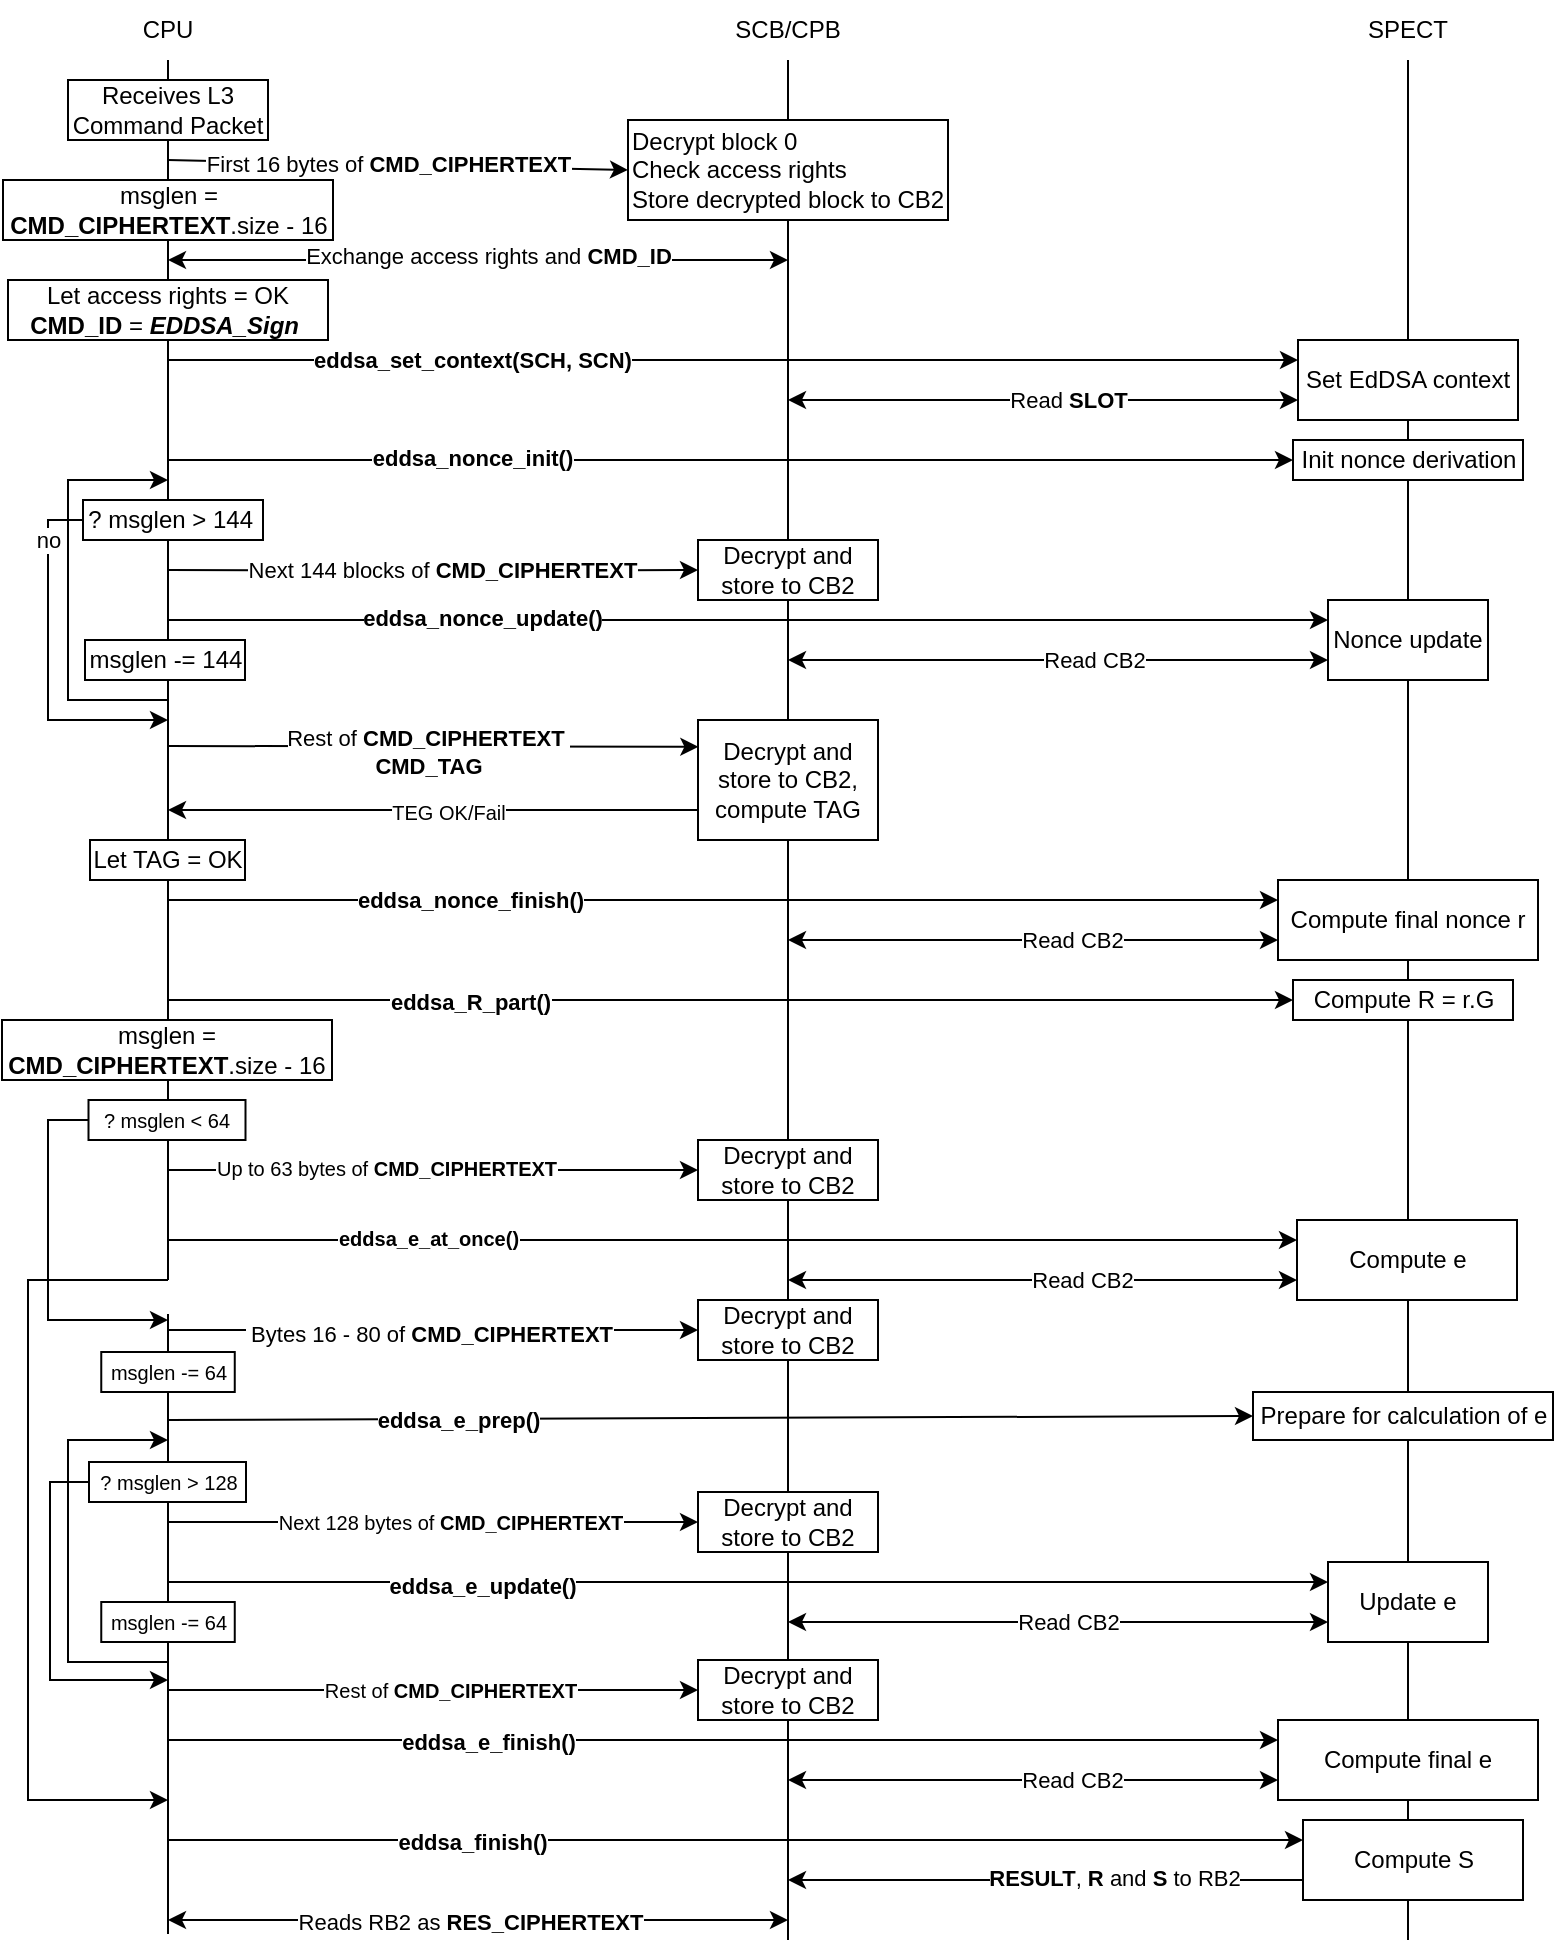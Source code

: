 <mxfile version="24.1.0" type="device" pages="2">
  <diagram name="EDDSA_DF" id="36KxJUbLJiDApLGpdTRL">
    <mxGraphModel dx="1103" dy="905" grid="1" gridSize="10" guides="1" tooltips="1" connect="1" arrows="1" fold="1" page="1" pageScale="1" pageWidth="850" pageHeight="1100" math="0" shadow="0">
      <root>
        <mxCell id="0" />
        <mxCell id="1" parent="0" />
        <mxCell id="mS8hjP8mOqzVf1MW08bs-2" style="edgeStyle=orthogonalEdgeStyle;rounded=0;orthogonalLoop=1;jettySize=auto;html=1;exitX=0.5;exitY=1;exitDx=0;exitDy=0;endArrow=none;endFill=0;" parent="1" source="mS8hjP8mOqzVf1MW08bs-1" edge="1">
          <mxGeometry relative="1" as="geometry">
            <mxPoint x="110" y="683" as="targetPoint" />
            <Array as="points">
              <mxPoint x="110" y="520" />
              <mxPoint x="110" y="520" />
            </Array>
          </mxGeometry>
        </mxCell>
        <mxCell id="mS8hjP8mOqzVf1MW08bs-1" value="CPU" style="text;html=1;strokeColor=none;fillColor=none;align=center;verticalAlign=middle;whiteSpace=wrap;rounded=0;" parent="1" vertex="1">
          <mxGeometry x="90" y="43" width="40" height="30" as="geometry" />
        </mxCell>
        <mxCell id="mS8hjP8mOqzVf1MW08bs-3" style="edgeStyle=orthogonalEdgeStyle;rounded=0;orthogonalLoop=1;jettySize=auto;html=1;exitX=0.5;exitY=1;exitDx=0;exitDy=0;endArrow=none;endFill=0;" parent="1" source="mS8hjP8mOqzVf1MW08bs-4" edge="1">
          <mxGeometry relative="1" as="geometry">
            <mxPoint x="730" y="1013" as="targetPoint" />
          </mxGeometry>
        </mxCell>
        <mxCell id="mS8hjP8mOqzVf1MW08bs-4" value="SPECT" style="text;html=1;strokeColor=none;fillColor=none;align=center;verticalAlign=middle;whiteSpace=wrap;rounded=0;" parent="1" vertex="1">
          <mxGeometry x="710" y="43" width="40" height="30" as="geometry" />
        </mxCell>
        <mxCell id="mS8hjP8mOqzVf1MW08bs-5" style="edgeStyle=orthogonalEdgeStyle;rounded=0;orthogonalLoop=1;jettySize=auto;html=1;exitX=0.5;exitY=1;exitDx=0;exitDy=0;endArrow=none;endFill=0;" parent="1" source="mS8hjP8mOqzVf1MW08bs-6" edge="1">
          <mxGeometry relative="1" as="geometry">
            <mxPoint x="420" y="1013" as="targetPoint" />
          </mxGeometry>
        </mxCell>
        <mxCell id="mS8hjP8mOqzVf1MW08bs-6" value="SCB/CPB" style="text;html=1;strokeColor=none;fillColor=none;align=center;verticalAlign=middle;whiteSpace=wrap;rounded=0;" parent="1" vertex="1">
          <mxGeometry x="400" y="43" width="40" height="30" as="geometry" />
        </mxCell>
        <mxCell id="mS8hjP8mOqzVf1MW08bs-8" value="Receives L3 Command Packet" style="rounded=0;whiteSpace=wrap;html=1;" parent="1" vertex="1">
          <mxGeometry x="60" y="83" width="100" height="30" as="geometry" />
        </mxCell>
        <mxCell id="mS8hjP8mOqzVf1MW08bs-9" value="" style="endArrow=classic;html=1;rounded=0;entryX=0;entryY=0.5;entryDx=0;entryDy=0;" parent="1" target="mS8hjP8mOqzVf1MW08bs-11" edge="1">
          <mxGeometry width="50" height="50" relative="1" as="geometry">
            <mxPoint x="110" y="123" as="sourcePoint" />
            <mxPoint x="420" y="123" as="targetPoint" />
          </mxGeometry>
        </mxCell>
        <mxCell id="mS8hjP8mOqzVf1MW08bs-10" value="First 16 bytes of &lt;b&gt;CMD_CIPHERTEXT&lt;/b&gt;" style="edgeLabel;html=1;align=center;verticalAlign=middle;resizable=0;points=[];labelBorderColor=none;" parent="mS8hjP8mOqzVf1MW08bs-9" vertex="1" connectable="0">
          <mxGeometry x="-0.264" y="-1" relative="1" as="geometry">
            <mxPoint x="25" y="-1" as="offset" />
          </mxGeometry>
        </mxCell>
        <mxCell id="mS8hjP8mOqzVf1MW08bs-11" value="&lt;span style=&quot;background-color: initial;&quot;&gt;Decrypt block 0&lt;/span&gt;&lt;br&gt;&lt;span style=&quot;background-color: initial;&quot;&gt;Check access&amp;nbsp;rights&lt;/span&gt;&lt;br&gt;&lt;span style=&quot;background-color: initial;&quot;&gt;Store decrypted block to CB2&lt;/span&gt;" style="rounded=0;whiteSpace=wrap;html=1;labelBorderColor=none;align=left;" parent="1" vertex="1">
          <mxGeometry x="340" y="103" width="160" height="50" as="geometry" />
        </mxCell>
        <mxCell id="mS8hjP8mOqzVf1MW08bs-12" value="" style="endArrow=classic;html=1;rounded=0;startArrow=classic;startFill=1;" parent="1" edge="1">
          <mxGeometry width="50" height="50" relative="1" as="geometry">
            <mxPoint x="110" y="173" as="sourcePoint" />
            <mxPoint x="420" y="173" as="targetPoint" />
          </mxGeometry>
        </mxCell>
        <mxCell id="mS8hjP8mOqzVf1MW08bs-13" value="Exchange access rights and &lt;b&gt;CMD_ID&lt;/b&gt;" style="edgeLabel;html=1;align=center;verticalAlign=middle;resizable=0;points=[];" parent="mS8hjP8mOqzVf1MW08bs-12" vertex="1" connectable="0">
          <mxGeometry x="-0.168" y="2" relative="1" as="geometry">
            <mxPoint x="31" as="offset" />
          </mxGeometry>
        </mxCell>
        <mxCell id="mS8hjP8mOqzVf1MW08bs-15" value="Let access rights = OK&lt;br&gt;&lt;b&gt;CMD_ID&lt;/b&gt; = &lt;b&gt;&lt;i&gt;EDDSA_Sign&lt;/i&gt;&lt;/b&gt;&amp;nbsp;" style="rounded=0;whiteSpace=wrap;html=1;labelBorderColor=none;" parent="1" vertex="1">
          <mxGeometry x="30" y="183" width="160" height="30" as="geometry" />
        </mxCell>
        <mxCell id="mS8hjP8mOqzVf1MW08bs-16" value="" style="endArrow=classic;html=1;rounded=0;entryX=0;entryY=0.25;entryDx=0;entryDy=0;" parent="1" target="mS8hjP8mOqzVf1MW08bs-18" edge="1">
          <mxGeometry width="50" height="50" relative="1" as="geometry">
            <mxPoint x="110" y="223" as="sourcePoint" />
            <mxPoint x="730" y="223" as="targetPoint" />
          </mxGeometry>
        </mxCell>
        <mxCell id="mS8hjP8mOqzVf1MW08bs-17" value="&lt;b&gt;eddsa_set_context(SCH, SCN)&lt;/b&gt;" style="edgeLabel;html=1;align=center;verticalAlign=middle;resizable=0;points=[];" parent="mS8hjP8mOqzVf1MW08bs-16" vertex="1" connectable="0">
          <mxGeometry x="-0.352" y="-2" relative="1" as="geometry">
            <mxPoint x="-31" y="-2" as="offset" />
          </mxGeometry>
        </mxCell>
        <mxCell id="CBX0o6a5zVeQFHhdcQHU-1" style="edgeStyle=orthogonalEdgeStyle;rounded=0;orthogonalLoop=1;jettySize=auto;html=1;exitX=0;exitY=0.75;exitDx=0;exitDy=0;startArrow=classic;startFill=1;" parent="1" source="mS8hjP8mOqzVf1MW08bs-18" edge="1">
          <mxGeometry relative="1" as="geometry">
            <mxPoint x="420" y="243" as="targetPoint" />
          </mxGeometry>
        </mxCell>
        <mxCell id="CBX0o6a5zVeQFHhdcQHU-2" value="Read &lt;b&gt;SLOT&lt;/b&gt;" style="edgeLabel;html=1;align=center;verticalAlign=middle;resizable=0;points=[];" parent="CBX0o6a5zVeQFHhdcQHU-1" vertex="1" connectable="0">
          <mxGeometry x="-0.356" relative="1" as="geometry">
            <mxPoint x="-33" as="offset" />
          </mxGeometry>
        </mxCell>
        <mxCell id="mS8hjP8mOqzVf1MW08bs-18" value="Set EdDSA context" style="rounded=0;whiteSpace=wrap;html=1;labelBorderColor=none;" parent="1" vertex="1">
          <mxGeometry x="675" y="213" width="110" height="40" as="geometry" />
        </mxCell>
        <mxCell id="mS8hjP8mOqzVf1MW08bs-21" value="" style="endArrow=classic;html=1;rounded=0;entryX=0;entryY=0.5;entryDx=0;entryDy=0;" parent="1" target="mS8hjP8mOqzVf1MW08bs-23" edge="1">
          <mxGeometry width="50" height="50" relative="1" as="geometry">
            <mxPoint x="110" y="273" as="sourcePoint" />
            <mxPoint x="730" y="263" as="targetPoint" />
          </mxGeometry>
        </mxCell>
        <mxCell id="mS8hjP8mOqzVf1MW08bs-22" value="&lt;b&gt;eddsa_nonce_init()&lt;/b&gt;" style="edgeLabel;html=1;align=center;verticalAlign=middle;resizable=0;points=[];" parent="mS8hjP8mOqzVf1MW08bs-21" vertex="1" connectable="0">
          <mxGeometry x="-0.352" y="-2" relative="1" as="geometry">
            <mxPoint x="-31" y="-3" as="offset" />
          </mxGeometry>
        </mxCell>
        <mxCell id="mS8hjP8mOqzVf1MW08bs-23" value="Init nonce derivation" style="rounded=0;whiteSpace=wrap;html=1;labelBorderColor=none;" parent="1" vertex="1">
          <mxGeometry x="672.5" y="263" width="115" height="20" as="geometry" />
        </mxCell>
        <mxCell id="mS8hjP8mOqzVf1MW08bs-26" value="msglen = &lt;b&gt;CMD_CIPHERTEXT&lt;/b&gt;.size - 16" style="rounded=0;whiteSpace=wrap;html=1;labelBorderColor=none;" parent="1" vertex="1">
          <mxGeometry x="27.5" y="133" width="165" height="30" as="geometry" />
        </mxCell>
        <mxCell id="mS8hjP8mOqzVf1MW08bs-32" style="edgeStyle=orthogonalEdgeStyle;rounded=0;orthogonalLoop=1;jettySize=auto;html=1;startArrow=none;startFill=0;entryX=0;entryY=0.5;entryDx=0;entryDy=0;" parent="1" target="mS8hjP8mOqzVf1MW08bs-35" edge="1">
          <mxGeometry relative="1" as="geometry">
            <mxPoint x="420" y="400" as="targetPoint" />
            <mxPoint x="110" y="328" as="sourcePoint" />
          </mxGeometry>
        </mxCell>
        <mxCell id="mS8hjP8mOqzVf1MW08bs-34" value="Next 144 blocks of &lt;b&gt;CMD_CIPHERTEXT&lt;/b&gt;" style="edgeLabel;html=1;align=center;verticalAlign=middle;resizable=0;points=[];" parent="mS8hjP8mOqzVf1MW08bs-32" vertex="1" connectable="0">
          <mxGeometry x="-0.664" relative="1" as="geometry">
            <mxPoint x="92" as="offset" />
          </mxGeometry>
        </mxCell>
        <mxCell id="mS8hjP8mOqzVf1MW08bs-48" style="edgeStyle=orthogonalEdgeStyle;rounded=0;orthogonalLoop=1;jettySize=auto;html=1;exitX=0;exitY=0.5;exitDx=0;exitDy=0;startArrow=none;startFill=0;" parent="1" source="mS8hjP8mOqzVf1MW08bs-29" edge="1">
          <mxGeometry relative="1" as="geometry">
            <mxPoint x="110" y="403" as="targetPoint" />
            <Array as="points">
              <mxPoint x="50" y="303" />
              <mxPoint x="50" y="403" />
            </Array>
          </mxGeometry>
        </mxCell>
        <mxCell id="mS8hjP8mOqzVf1MW08bs-49" value="no" style="edgeLabel;html=1;align=center;verticalAlign=middle;resizable=0;points=[];" parent="mS8hjP8mOqzVf1MW08bs-48" vertex="1" connectable="0">
          <mxGeometry x="-0.622" relative="1" as="geometry">
            <mxPoint y="-6" as="offset" />
          </mxGeometry>
        </mxCell>
        <mxCell id="mS8hjP8mOqzVf1MW08bs-29" value="? msglen &amp;gt; 144&amp;nbsp;" style="rounded=0;whiteSpace=wrap;html=1;labelBorderColor=none;" parent="1" vertex="1">
          <mxGeometry x="67.5" y="293" width="90" height="20" as="geometry" />
        </mxCell>
        <mxCell id="mS8hjP8mOqzVf1MW08bs-35" value="Decrypt and store to CB2" style="rounded=0;whiteSpace=wrap;html=1;labelBorderColor=none;" parent="1" vertex="1">
          <mxGeometry x="375" y="313" width="90" height="30" as="geometry" />
        </mxCell>
        <mxCell id="mS8hjP8mOqzVf1MW08bs-38" value="" style="endArrow=classic;html=1;rounded=0;entryX=0;entryY=0.25;entryDx=0;entryDy=0;" parent="1" target="mS8hjP8mOqzVf1MW08bs-43" edge="1">
          <mxGeometry width="50" height="50" relative="1" as="geometry">
            <mxPoint x="110" y="353" as="sourcePoint" />
            <mxPoint x="730" y="429" as="targetPoint" />
          </mxGeometry>
        </mxCell>
        <mxCell id="mS8hjP8mOqzVf1MW08bs-39" value="&lt;b&gt;eddsa_nonce_update()&lt;/b&gt;" style="edgeLabel;html=1;align=center;verticalAlign=middle;resizable=0;points=[];" parent="mS8hjP8mOqzVf1MW08bs-38" vertex="1" connectable="0">
          <mxGeometry x="-0.352" y="-2" relative="1" as="geometry">
            <mxPoint x="-31" y="-3" as="offset" />
          </mxGeometry>
        </mxCell>
        <mxCell id="mS8hjP8mOqzVf1MW08bs-40" value="msglen -= 144" style="rounded=0;whiteSpace=wrap;html=1;labelBorderColor=none;" parent="1" vertex="1">
          <mxGeometry x="68.5" y="363" width="80" height="20" as="geometry" />
        </mxCell>
        <mxCell id="mS8hjP8mOqzVf1MW08bs-41" value="" style="endArrow=classic;startArrow=classic;html=1;rounded=0;entryX=0;entryY=0.75;entryDx=0;entryDy=0;" parent="1" target="mS8hjP8mOqzVf1MW08bs-43" edge="1">
          <mxGeometry width="50" height="50" relative="1" as="geometry">
            <mxPoint x="420" y="373" as="sourcePoint" />
            <mxPoint x="730" y="449" as="targetPoint" />
          </mxGeometry>
        </mxCell>
        <mxCell id="mS8hjP8mOqzVf1MW08bs-42" value="Read CB2" style="edgeLabel;html=1;align=center;verticalAlign=middle;resizable=0;points=[];" parent="mS8hjP8mOqzVf1MW08bs-41" vertex="1" connectable="0">
          <mxGeometry x="-0.133" relative="1" as="geometry">
            <mxPoint x="36" as="offset" />
          </mxGeometry>
        </mxCell>
        <mxCell id="mS8hjP8mOqzVf1MW08bs-43" value="Nonce update" style="rounded=0;whiteSpace=wrap;html=1;labelBorderColor=none;" parent="1" vertex="1">
          <mxGeometry x="690" y="343" width="80" height="40" as="geometry" />
        </mxCell>
        <mxCell id="mS8hjP8mOqzVf1MW08bs-50" value="" style="endArrow=classic;html=1;rounded=0;entryX=0.002;entryY=0.223;entryDx=0;entryDy=0;entryPerimeter=0;" parent="1" edge="1">
          <mxGeometry width="50" height="50" relative="1" as="geometry">
            <mxPoint x="110" y="416" as="sourcePoint" />
            <mxPoint x="375.18" y="416.38" as="targetPoint" />
          </mxGeometry>
        </mxCell>
        <mxCell id="mS8hjP8mOqzVf1MW08bs-51" value="Rest of &lt;b&gt;CMD_CIPHERTEXT&lt;/b&gt;&amp;nbsp;&lt;br&gt;&lt;b&gt;CMD_TAG&lt;/b&gt;" style="edgeLabel;html=1;align=center;verticalAlign=middle;resizable=0;points=[];" parent="mS8hjP8mOqzVf1MW08bs-50" vertex="1" connectable="0">
          <mxGeometry x="0.319" y="-2" relative="1" as="geometry">
            <mxPoint x="-45" as="offset" />
          </mxGeometry>
        </mxCell>
        <mxCell id="cL3N96nmHzUbm4THd0L9-20" style="edgeStyle=orthogonalEdgeStyle;rounded=0;orthogonalLoop=1;jettySize=auto;html=1;exitX=0;exitY=0.75;exitDx=0;exitDy=0;fontSize=10;" parent="1" source="mS8hjP8mOqzVf1MW08bs-52" edge="1">
          <mxGeometry relative="1" as="geometry">
            <mxPoint x="110" y="448" as="targetPoint" />
          </mxGeometry>
        </mxCell>
        <mxCell id="cL3N96nmHzUbm4THd0L9-21" value="TEG OK/Fail" style="edgeLabel;html=1;align=center;verticalAlign=middle;resizable=0;points=[];fontSize=10;" parent="cL3N96nmHzUbm4THd0L9-20" vertex="1" connectable="0">
          <mxGeometry x="-0.803" y="1" relative="1" as="geometry">
            <mxPoint x="-99" as="offset" />
          </mxGeometry>
        </mxCell>
        <mxCell id="mS8hjP8mOqzVf1MW08bs-52" value="Decrypt and&lt;br&gt;store to CB2, compute TAG" style="rounded=0;whiteSpace=wrap;html=1;labelBorderColor=none;" parent="1" vertex="1">
          <mxGeometry x="375" y="403" width="90" height="60" as="geometry" />
        </mxCell>
        <mxCell id="mS8hjP8mOqzVf1MW08bs-53" value="" style="endArrow=classic;html=1;rounded=0;entryX=0;entryY=0.25;entryDx=0;entryDy=0;" parent="1" target="mS8hjP8mOqzVf1MW08bs-57" edge="1">
          <mxGeometry width="50" height="50" relative="1" as="geometry">
            <mxPoint x="110" y="493" as="sourcePoint" />
            <mxPoint x="730" y="660" as="targetPoint" />
          </mxGeometry>
        </mxCell>
        <mxCell id="mS8hjP8mOqzVf1MW08bs-54" value="&lt;b&gt;eddsa_nonce_finish()&lt;/b&gt;" style="edgeLabel;html=1;align=center;verticalAlign=middle;resizable=0;points=[];" parent="mS8hjP8mOqzVf1MW08bs-53" vertex="1" connectable="0">
          <mxGeometry x="-0.678" y="-1" relative="1" as="geometry">
            <mxPoint x="61" y="-1" as="offset" />
          </mxGeometry>
        </mxCell>
        <mxCell id="mS8hjP8mOqzVf1MW08bs-55" value="" style="endArrow=classic;startArrow=classic;html=1;rounded=0;entryX=0;entryY=0.75;entryDx=0;entryDy=0;" parent="1" target="mS8hjP8mOqzVf1MW08bs-57" edge="1">
          <mxGeometry width="50" height="50" relative="1" as="geometry">
            <mxPoint x="420" y="513" as="sourcePoint" />
            <mxPoint x="650" y="553" as="targetPoint" />
          </mxGeometry>
        </mxCell>
        <mxCell id="mS8hjP8mOqzVf1MW08bs-56" value="Read CB2" style="edgeLabel;html=1;align=center;verticalAlign=middle;resizable=0;points=[];" parent="mS8hjP8mOqzVf1MW08bs-55" vertex="1" connectable="0">
          <mxGeometry x="-0.133" relative="1" as="geometry">
            <mxPoint x="36" as="offset" />
          </mxGeometry>
        </mxCell>
        <mxCell id="mS8hjP8mOqzVf1MW08bs-57" value="Compute final nonce r" style="rounded=0;whiteSpace=wrap;html=1;labelBorderColor=none;" parent="1" vertex="1">
          <mxGeometry x="665" y="483" width="130" height="40" as="geometry" />
        </mxCell>
        <mxCell id="mS8hjP8mOqzVf1MW08bs-60" value="" style="endArrow=classic;html=1;rounded=0;entryX=0;entryY=0.5;entryDx=0;entryDy=0;" parent="1" target="mS8hjP8mOqzVf1MW08bs-62" edge="1">
          <mxGeometry width="50" height="50" relative="1" as="geometry">
            <mxPoint x="110" y="543" as="sourcePoint" />
            <mxPoint x="670" y="743" as="targetPoint" />
          </mxGeometry>
        </mxCell>
        <mxCell id="mS8hjP8mOqzVf1MW08bs-61" value="&lt;b&gt;eddsa_R_part()&lt;/b&gt;" style="edgeLabel;html=1;align=center;verticalAlign=middle;resizable=0;points=[];" parent="mS8hjP8mOqzVf1MW08bs-60" vertex="1" connectable="0">
          <mxGeometry x="-0.678" y="-1" relative="1" as="geometry">
            <mxPoint x="60" as="offset" />
          </mxGeometry>
        </mxCell>
        <mxCell id="mS8hjP8mOqzVf1MW08bs-62" value="Compute R = r.G" style="rounded=0;whiteSpace=wrap;html=1;labelBorderColor=none;" parent="1" vertex="1">
          <mxGeometry x="672.5" y="533" width="110" height="20" as="geometry" />
        </mxCell>
        <mxCell id="SsKGnqVOpfGxaW1s4j_Y-8" value="Let TAG = OK" style="rounded=0;whiteSpace=wrap;html=1;labelBorderColor=none;" parent="1" vertex="1">
          <mxGeometry x="71" y="463" width="77.5" height="20" as="geometry" />
        </mxCell>
        <mxCell id="cL3N96nmHzUbm4THd0L9-19" value="" style="endArrow=classic;html=1;rounded=0;fontSize=10;" parent="1" edge="1">
          <mxGeometry width="50" height="50" relative="1" as="geometry">
            <mxPoint x="110" y="393" as="sourcePoint" />
            <mxPoint x="110" y="283" as="targetPoint" />
            <Array as="points">
              <mxPoint x="80" y="393" />
              <mxPoint x="60" y="393" />
              <mxPoint x="60" y="283" />
            </Array>
          </mxGeometry>
        </mxCell>
        <mxCell id="m8yKXEBqO1hWy0zme6Uk-1" value="" style="endArrow=classic;html=1;rounded=0;entryX=0;entryY=0.5;entryDx=0;entryDy=0;" parent="1" edge="1">
          <mxGeometry width="50" height="50" relative="1" as="geometry">
            <mxPoint x="110" y="753" as="sourcePoint" />
            <mxPoint x="652.5" y="751" as="targetPoint" />
          </mxGeometry>
        </mxCell>
        <mxCell id="m8yKXEBqO1hWy0zme6Uk-2" value="&lt;b&gt;eddsa_e_prep()&lt;/b&gt;" style="edgeLabel;html=1;align=center;verticalAlign=middle;resizable=0;points=[];" parent="m8yKXEBqO1hWy0zme6Uk-1" vertex="1" connectable="0">
          <mxGeometry x="-0.352" y="-2" relative="1" as="geometry">
            <mxPoint x="-31" y="-2" as="offset" />
          </mxGeometry>
        </mxCell>
        <mxCell id="m8yKXEBqO1hWy0zme6Uk-3" value="Prepare for calculation of e" style="rounded=0;whiteSpace=wrap;html=1;labelBorderColor=none;" parent="1" vertex="1">
          <mxGeometry x="652.5" y="739" width="150" height="24" as="geometry" />
        </mxCell>
        <mxCell id="m8yKXEBqO1hWy0zme6Uk-12" value="" style="endArrow=classic;html=1;rounded=0;entryX=0;entryY=0.25;entryDx=0;entryDy=0;" parent="1" target="m8yKXEBqO1hWy0zme6Uk-17" edge="1">
          <mxGeometry width="50" height="50" relative="1" as="geometry">
            <mxPoint x="110" y="834" as="sourcePoint" />
            <mxPoint x="720" y="1182" as="targetPoint" />
          </mxGeometry>
        </mxCell>
        <mxCell id="m8yKXEBqO1hWy0zme6Uk-13" value="&lt;b&gt;eddsa_e_update()&lt;/b&gt;" style="edgeLabel;html=1;align=center;verticalAlign=middle;resizable=0;points=[];" parent="m8yKXEBqO1hWy0zme6Uk-12" vertex="1" connectable="0">
          <mxGeometry x="-0.352" y="-2" relative="1" as="geometry">
            <mxPoint x="-31" as="offset" />
          </mxGeometry>
        </mxCell>
        <mxCell id="m8yKXEBqO1hWy0zme6Uk-15" value="" style="endArrow=classic;startArrow=classic;html=1;rounded=0;entryX=0;entryY=0.75;entryDx=0;entryDy=0;" parent="1" target="m8yKXEBqO1hWy0zme6Uk-17" edge="1">
          <mxGeometry width="50" height="50" relative="1" as="geometry">
            <mxPoint x="420" y="854" as="sourcePoint" />
            <mxPoint x="720" y="1202" as="targetPoint" />
          </mxGeometry>
        </mxCell>
        <mxCell id="m8yKXEBqO1hWy0zme6Uk-16" value="Read CB2" style="edgeLabel;html=1;align=center;verticalAlign=middle;resizable=0;points=[];" parent="m8yKXEBqO1hWy0zme6Uk-15" vertex="1" connectable="0">
          <mxGeometry x="-0.133" relative="1" as="geometry">
            <mxPoint x="23" as="offset" />
          </mxGeometry>
        </mxCell>
        <mxCell id="m8yKXEBqO1hWy0zme6Uk-17" value="Update e" style="rounded=0;whiteSpace=wrap;html=1;labelBorderColor=none;" parent="1" vertex="1">
          <mxGeometry x="690" y="824" width="80" height="40" as="geometry" />
        </mxCell>
        <mxCell id="m8yKXEBqO1hWy0zme6Uk-24" value="" style="endArrow=classic;html=1;rounded=0;entryX=0;entryY=0.25;entryDx=0;entryDy=0;" parent="1" target="m8yKXEBqO1hWy0zme6Uk-28" edge="1">
          <mxGeometry width="50" height="50" relative="1" as="geometry">
            <mxPoint x="110" y="913" as="sourcePoint" />
            <mxPoint x="720" y="1312" as="targetPoint" />
          </mxGeometry>
        </mxCell>
        <mxCell id="m8yKXEBqO1hWy0zme6Uk-25" value="&lt;b&gt;eddsa_e_finish()&lt;/b&gt;" style="edgeLabel;html=1;align=center;verticalAlign=middle;resizable=0;points=[];" parent="m8yKXEBqO1hWy0zme6Uk-24" vertex="1" connectable="0">
          <mxGeometry x="-0.678" y="-1" relative="1" as="geometry">
            <mxPoint x="70" as="offset" />
          </mxGeometry>
        </mxCell>
        <mxCell id="m8yKXEBqO1hWy0zme6Uk-26" value="" style="endArrow=classic;startArrow=classic;html=1;rounded=0;entryX=0;entryY=0.75;entryDx=0;entryDy=0;" parent="1" target="m8yKXEBqO1hWy0zme6Uk-28" edge="1">
          <mxGeometry width="50" height="50" relative="1" as="geometry">
            <mxPoint x="420" y="933" as="sourcePoint" />
            <mxPoint x="720" y="1332" as="targetPoint" />
          </mxGeometry>
        </mxCell>
        <mxCell id="m8yKXEBqO1hWy0zme6Uk-27" value="Read CB2" style="edgeLabel;html=1;align=center;verticalAlign=middle;resizable=0;points=[];" parent="m8yKXEBqO1hWy0zme6Uk-26" vertex="1" connectable="0">
          <mxGeometry x="-0.133" relative="1" as="geometry">
            <mxPoint x="36" as="offset" />
          </mxGeometry>
        </mxCell>
        <mxCell id="m8yKXEBqO1hWy0zme6Uk-28" value="Compute final e" style="rounded=0;whiteSpace=wrap;html=1;labelBorderColor=none;" parent="1" vertex="1">
          <mxGeometry x="665" y="903" width="130" height="40" as="geometry" />
        </mxCell>
        <mxCell id="m8yKXEBqO1hWy0zme6Uk-31" value="" style="endArrow=classic;html=1;rounded=0;entryX=0;entryY=0.25;entryDx=0;entryDy=0;" parent="1" target="m8yKXEBqO1hWy0zme6Uk-33" edge="1">
          <mxGeometry width="50" height="50" relative="1" as="geometry">
            <mxPoint x="110" y="963" as="sourcePoint" />
            <mxPoint x="720" y="1393" as="targetPoint" />
          </mxGeometry>
        </mxCell>
        <mxCell id="m8yKXEBqO1hWy0zme6Uk-32" value="&lt;b&gt;eddsa_finish()&lt;/b&gt;" style="edgeLabel;html=1;align=center;verticalAlign=middle;resizable=0;points=[];" parent="m8yKXEBqO1hWy0zme6Uk-31" vertex="1" connectable="0">
          <mxGeometry x="-0.678" y="-1" relative="1" as="geometry">
            <mxPoint x="60" as="offset" />
          </mxGeometry>
        </mxCell>
        <mxCell id="m8yKXEBqO1hWy0zme6Uk-33" value="Compute S" style="rounded=0;whiteSpace=wrap;html=1;labelBorderColor=none;" parent="1" vertex="1">
          <mxGeometry x="677.5" y="953" width="110" height="40" as="geometry" />
        </mxCell>
        <mxCell id="m8yKXEBqO1hWy0zme6Uk-39" value="" style="endArrow=classic;html=1;rounded=0;entryX=0;entryY=0.5;entryDx=0;entryDy=0;" parent="1" target="m8yKXEBqO1hWy0zme6Uk-66" edge="1">
          <mxGeometry width="50" height="50" relative="1" as="geometry">
            <mxPoint x="110" y="708" as="sourcePoint" />
            <mxPoint x="370" y="753" as="targetPoint" />
          </mxGeometry>
        </mxCell>
        <mxCell id="m8yKXEBqO1hWy0zme6Uk-40" value="&amp;nbsp;Bytes 16 - 80 of &lt;b&gt;CMD_CIPHERTEXT&lt;/b&gt;" style="edgeLabel;html=1;align=center;verticalAlign=middle;resizable=0;points=[];" parent="m8yKXEBqO1hWy0zme6Uk-39" vertex="1" connectable="0">
          <mxGeometry x="0.319" y="-2" relative="1" as="geometry">
            <mxPoint x="-45" as="offset" />
          </mxGeometry>
        </mxCell>
        <mxCell id="m8yKXEBqO1hWy0zme6Uk-45" value="" style="endArrow=classic;html=1;rounded=0;exitX=0;exitY=0.75;exitDx=0;exitDy=0;" parent="1" source="m8yKXEBqO1hWy0zme6Uk-33" edge="1">
          <mxGeometry width="50" height="50" relative="1" as="geometry">
            <mxPoint x="730" y="1003" as="sourcePoint" />
            <mxPoint x="420" y="983" as="targetPoint" />
          </mxGeometry>
        </mxCell>
        <mxCell id="m8yKXEBqO1hWy0zme6Uk-46" value="&lt;b&gt;RESULT&lt;/b&gt;,&lt;b&gt; R &lt;/b&gt;and&lt;b&gt; S&amp;nbsp;&lt;/b&gt;to RB2" style="edgeLabel;html=1;align=center;verticalAlign=middle;resizable=0;points=[];" parent="m8yKXEBqO1hWy0zme6Uk-45" vertex="1" connectable="0">
          <mxGeometry x="0.737" y="-1" relative="1" as="geometry">
            <mxPoint x="129" as="offset" />
          </mxGeometry>
        </mxCell>
        <mxCell id="m8yKXEBqO1hWy0zme6Uk-47" value="" style="endArrow=classic;startArrow=classic;html=1;rounded=0;" parent="1" edge="1">
          <mxGeometry width="50" height="50" relative="1" as="geometry">
            <mxPoint x="110" y="1003" as="sourcePoint" />
            <mxPoint x="420" y="1003" as="targetPoint" />
          </mxGeometry>
        </mxCell>
        <mxCell id="m8yKXEBqO1hWy0zme6Uk-48" value="Reads RB2 as &lt;b&gt;RES_CIPHERTEXT&lt;/b&gt;" style="edgeLabel;html=1;align=center;verticalAlign=middle;resizable=0;points=[];" parent="m8yKXEBqO1hWy0zme6Uk-47" vertex="1" connectable="0">
          <mxGeometry x="-0.153" y="-1" relative="1" as="geometry">
            <mxPoint x="19" as="offset" />
          </mxGeometry>
        </mxCell>
        <mxCell id="m8yKXEBqO1hWy0zme6Uk-49" value="msglen = &lt;b&gt;CMD_CIPHERTEXT&lt;/b&gt;.size - 16" style="rounded=0;whiteSpace=wrap;html=1;labelBorderColor=none;" parent="1" vertex="1">
          <mxGeometry x="27" y="553" width="165" height="30" as="geometry" />
        </mxCell>
        <mxCell id="m8yKXEBqO1hWy0zme6Uk-63" style="edgeStyle=orthogonalEdgeStyle;rounded=0;orthogonalLoop=1;jettySize=auto;html=1;exitX=0;exitY=0.5;exitDx=0;exitDy=0;fontSize=10;" parent="1" source="m8yKXEBqO1hWy0zme6Uk-52" edge="1">
          <mxGeometry relative="1" as="geometry">
            <mxPoint x="110" y="703" as="targetPoint" />
            <Array as="points">
              <mxPoint x="50" y="603" />
              <mxPoint x="50" y="703" />
              <mxPoint x="110" y="703" />
            </Array>
          </mxGeometry>
        </mxCell>
        <mxCell id="m8yKXEBqO1hWy0zme6Uk-52" value="? msglen &amp;lt; 64" style="rounded=0;whiteSpace=wrap;html=1;fontSize=10;" parent="1" vertex="1">
          <mxGeometry x="70.25" y="593" width="78.5" height="20" as="geometry" />
        </mxCell>
        <mxCell id="m8yKXEBqO1hWy0zme6Uk-53" value="" style="endArrow=classic;html=1;rounded=0;fontSize=10;entryX=0;entryY=0.5;entryDx=0;entryDy=0;" parent="1" target="m8yKXEBqO1hWy0zme6Uk-54" edge="1">
          <mxGeometry width="50" height="50" relative="1" as="geometry">
            <mxPoint x="110" y="628" as="sourcePoint" />
            <mxPoint x="370" y="623" as="targetPoint" />
          </mxGeometry>
        </mxCell>
        <mxCell id="m8yKXEBqO1hWy0zme6Uk-62" value="Up to 63 bytes of &lt;b&gt;CMD_CIPHERTEXT&lt;/b&gt;" style="edgeLabel;html=1;align=center;verticalAlign=middle;resizable=0;points=[];fontSize=10;" parent="m8yKXEBqO1hWy0zme6Uk-53" vertex="1" connectable="0">
          <mxGeometry x="-0.181" y="1" relative="1" as="geometry">
            <mxPoint as="offset" />
          </mxGeometry>
        </mxCell>
        <mxCell id="m8yKXEBqO1hWy0zme6Uk-54" value="Decrypt and store to CB2" style="rounded=0;whiteSpace=wrap;html=1;labelBorderColor=none;" parent="1" vertex="1">
          <mxGeometry x="375" y="613" width="90" height="30" as="geometry" />
        </mxCell>
        <mxCell id="m8yKXEBqO1hWy0zme6Uk-55" value="" style="endArrow=classic;html=1;rounded=0;fontSize=10;entryX=0;entryY=0.25;entryDx=0;entryDy=0;" parent="1" target="m8yKXEBqO1hWy0zme6Uk-57" edge="1">
          <mxGeometry width="50" height="50" relative="1" as="geometry">
            <mxPoint x="110" y="663" as="sourcePoint" />
            <mxPoint x="660" y="663" as="targetPoint" />
          </mxGeometry>
        </mxCell>
        <mxCell id="m8yKXEBqO1hWy0zme6Uk-56" value="&lt;b&gt;eddsa_e_at_once()&lt;/b&gt;" style="edgeLabel;html=1;align=center;verticalAlign=middle;resizable=0;points=[];fontSize=10;" parent="m8yKXEBqO1hWy0zme6Uk-55" vertex="1" connectable="0">
          <mxGeometry x="-0.65" y="1" relative="1" as="geometry">
            <mxPoint x="31" as="offset" />
          </mxGeometry>
        </mxCell>
        <mxCell id="m8yKXEBqO1hWy0zme6Uk-57" value="Compute e" style="rounded=0;whiteSpace=wrap;html=1;labelBorderColor=none;" parent="1" vertex="1">
          <mxGeometry x="674.5" y="653" width="110" height="40" as="geometry" />
        </mxCell>
        <mxCell id="m8yKXEBqO1hWy0zme6Uk-60" value="" style="endArrow=classic;startArrow=classic;html=1;rounded=0;entryX=0;entryY=0.75;entryDx=0;entryDy=0;" parent="1" target="m8yKXEBqO1hWy0zme6Uk-57" edge="1">
          <mxGeometry width="50" height="50" relative="1" as="geometry">
            <mxPoint x="420" y="683" as="sourcePoint" />
            <mxPoint x="655" y="683" as="targetPoint" />
          </mxGeometry>
        </mxCell>
        <mxCell id="m8yKXEBqO1hWy0zme6Uk-61" value="Read CB2" style="edgeLabel;html=1;align=center;verticalAlign=middle;resizable=0;points=[];" parent="m8yKXEBqO1hWy0zme6Uk-60" vertex="1" connectable="0">
          <mxGeometry x="-0.133" relative="1" as="geometry">
            <mxPoint x="36" as="offset" />
          </mxGeometry>
        </mxCell>
        <mxCell id="m8yKXEBqO1hWy0zme6Uk-64" value="" style="endArrow=classic;html=1;rounded=0;fontSize=10;" parent="1" edge="1">
          <mxGeometry width="50" height="50" relative="1" as="geometry">
            <mxPoint x="110" y="683" as="sourcePoint" />
            <mxPoint x="110" y="943" as="targetPoint" />
            <Array as="points">
              <mxPoint x="80" y="683" />
              <mxPoint x="60" y="683" />
              <mxPoint x="40" y="683" />
              <mxPoint x="40" y="763" />
              <mxPoint x="40" y="943" />
            </Array>
          </mxGeometry>
        </mxCell>
        <mxCell id="m8yKXEBqO1hWy0zme6Uk-71" style="edgeStyle=orthogonalEdgeStyle;rounded=0;orthogonalLoop=1;jettySize=auto;html=1;exitX=0;exitY=0.5;exitDx=0;exitDy=0;fontSize=10;" parent="1" source="m8yKXEBqO1hWy0zme6Uk-65" edge="1">
          <mxGeometry relative="1" as="geometry">
            <mxPoint x="110" y="883" as="targetPoint" />
            <Array as="points">
              <mxPoint x="51" y="784" />
              <mxPoint x="51" y="883" />
            </Array>
          </mxGeometry>
        </mxCell>
        <mxCell id="m8yKXEBqO1hWy0zme6Uk-66" value="Decrypt and store to CB2" style="rounded=0;whiteSpace=wrap;html=1;labelBorderColor=none;" parent="1" vertex="1">
          <mxGeometry x="375" y="693" width="90" height="30" as="geometry" />
        </mxCell>
        <mxCell id="m8yKXEBqO1hWy0zme6Uk-69" value="" style="endArrow=classic;html=1;rounded=0;fontSize=10;entryX=0;entryY=0.5;entryDx=0;entryDy=0;" parent="1" target="m8yKXEBqO1hWy0zme6Uk-70" edge="1">
          <mxGeometry width="50" height="50" relative="1" as="geometry">
            <mxPoint x="110" y="804" as="sourcePoint" />
            <mxPoint x="520" y="954" as="targetPoint" />
          </mxGeometry>
        </mxCell>
        <mxCell id="m8yKXEBqO1hWy0zme6Uk-75" value="Next 128 bytes of &lt;b&gt;CMD_CIPHERTEXT&lt;/b&gt;" style="edgeLabel;html=1;align=center;verticalAlign=middle;resizable=0;points=[];fontSize=10;" parent="m8yKXEBqO1hWy0zme6Uk-69" vertex="1" connectable="0">
          <mxGeometry x="-0.349" y="1" relative="1" as="geometry">
            <mxPoint x="54" y="1" as="offset" />
          </mxGeometry>
        </mxCell>
        <mxCell id="m8yKXEBqO1hWy0zme6Uk-70" value="Decrypt and store to CB2" style="rounded=0;whiteSpace=wrap;html=1;labelBorderColor=none;" parent="1" vertex="1">
          <mxGeometry x="375" y="789" width="90" height="30" as="geometry" />
        </mxCell>
        <mxCell id="m8yKXEBqO1hWy0zme6Uk-74" value="" style="endArrow=classic;html=1;rounded=0;fontSize=10;" parent="1" edge="1">
          <mxGeometry width="50" height="50" relative="1" as="geometry">
            <mxPoint x="110" y="874" as="sourcePoint" />
            <mxPoint x="110" y="763" as="targetPoint" />
            <Array as="points">
              <mxPoint x="60" y="874" />
              <mxPoint x="60" y="763" />
            </Array>
          </mxGeometry>
        </mxCell>
        <mxCell id="m8yKXEBqO1hWy0zme6Uk-78" value="" style="endArrow=classic;html=1;rounded=0;fontSize=10;entryX=0;entryY=0.5;entryDx=0;entryDy=0;" parent="1" target="m8yKXEBqO1hWy0zme6Uk-80" edge="1">
          <mxGeometry width="50" height="50" relative="1" as="geometry">
            <mxPoint x="110" y="888" as="sourcePoint" />
            <mxPoint x="520" y="1038" as="targetPoint" />
          </mxGeometry>
        </mxCell>
        <mxCell id="m8yKXEBqO1hWy0zme6Uk-79" value="Rest of &lt;b&gt;CMD_CIPHERTEXT&lt;/b&gt;" style="edgeLabel;html=1;align=center;verticalAlign=middle;resizable=0;points=[];fontSize=10;" parent="m8yKXEBqO1hWy0zme6Uk-78" vertex="1" connectable="0">
          <mxGeometry x="-0.349" y="1" relative="1" as="geometry">
            <mxPoint x="54" y="1" as="offset" />
          </mxGeometry>
        </mxCell>
        <mxCell id="m8yKXEBqO1hWy0zme6Uk-80" value="Decrypt and store to CB2" style="rounded=0;whiteSpace=wrap;html=1;labelBorderColor=none;" parent="1" vertex="1">
          <mxGeometry x="375" y="873" width="90" height="30" as="geometry" />
        </mxCell>
        <mxCell id="ojBd0YBsEWPuvY2UGHb3-2" value="" style="endArrow=none;html=1;rounded=0;" parent="1" edge="1">
          <mxGeometry width="50" height="50" relative="1" as="geometry">
            <mxPoint x="110" y="1010" as="sourcePoint" />
            <mxPoint x="110" y="700" as="targetPoint" />
          </mxGeometry>
        </mxCell>
        <mxCell id="m8yKXEBqO1hWy0zme6Uk-68" value="msglen -= 64" style="rounded=0;whiteSpace=wrap;html=1;fontSize=10;fillColor=default;" parent="1" vertex="1">
          <mxGeometry x="76.63" y="719" width="66.75" height="20" as="geometry" />
        </mxCell>
        <mxCell id="m8yKXEBqO1hWy0zme6Uk-65" value="? msglen &amp;gt; 128" style="rounded=0;whiteSpace=wrap;html=1;fontSize=10;" parent="1" vertex="1">
          <mxGeometry x="70.5" y="774" width="78.5" height="20" as="geometry" />
        </mxCell>
        <mxCell id="m8yKXEBqO1hWy0zme6Uk-72" value="msglen -= 64" style="rounded=0;whiteSpace=wrap;html=1;fontSize=10;" parent="1" vertex="1">
          <mxGeometry x="76.63" y="844" width="66.75" height="20" as="geometry" />
        </mxCell>
      </root>
    </mxGraphModel>
  </diagram>
  <diagram id="3obn9UfySI0CR5KlM7Fn" name="EdDSA_DF_Spart">
    <mxGraphModel dx="2062" dy="1238" grid="1" gridSize="10" guides="1" tooltips="1" connect="1" arrows="1" fold="1" page="1" pageScale="1" pageWidth="850" pageHeight="1100" math="0" shadow="0">
      <root>
        <mxCell id="0" />
        <mxCell id="1" parent="0" />
        <mxCell id="zti466-EC_wPUnv0nZij-1" style="edgeStyle=orthogonalEdgeStyle;rounded=0;orthogonalLoop=1;jettySize=auto;html=1;exitX=0.5;exitY=1;exitDx=0;exitDy=0;endArrow=none;endFill=0;" parent="1" source="zti466-EC_wPUnv0nZij-2" edge="1">
          <mxGeometry relative="1" as="geometry">
            <mxPoint x="110" y="660" as="targetPoint" />
          </mxGeometry>
        </mxCell>
        <mxCell id="zti466-EC_wPUnv0nZij-2" value="CPU" style="text;html=1;strokeColor=none;fillColor=none;align=center;verticalAlign=middle;whiteSpace=wrap;rounded=0;" parent="1" vertex="1">
          <mxGeometry x="90" y="80" width="40" height="30" as="geometry" />
        </mxCell>
        <mxCell id="zti466-EC_wPUnv0nZij-3" style="edgeStyle=orthogonalEdgeStyle;rounded=0;orthogonalLoop=1;jettySize=auto;html=1;exitX=0.5;exitY=1;exitDx=0;exitDy=0;endArrow=none;endFill=0;" parent="1" source="zti466-EC_wPUnv0nZij-4" edge="1">
          <mxGeometry relative="1" as="geometry">
            <mxPoint x="730" y="660" as="targetPoint" />
          </mxGeometry>
        </mxCell>
        <mxCell id="zti466-EC_wPUnv0nZij-4" value="SPECT" style="text;html=1;strokeColor=none;fillColor=none;align=center;verticalAlign=middle;whiteSpace=wrap;rounded=0;" parent="1" vertex="1">
          <mxGeometry x="710" y="80" width="40" height="30" as="geometry" />
        </mxCell>
        <mxCell id="zti466-EC_wPUnv0nZij-5" style="edgeStyle=orthogonalEdgeStyle;rounded=0;orthogonalLoop=1;jettySize=auto;html=1;exitX=0.5;exitY=1;exitDx=0;exitDy=0;endArrow=none;endFill=0;" parent="1" source="zti466-EC_wPUnv0nZij-6" edge="1">
          <mxGeometry relative="1" as="geometry">
            <mxPoint x="420" y="660" as="targetPoint" />
          </mxGeometry>
        </mxCell>
        <mxCell id="zti466-EC_wPUnv0nZij-6" value="SCB/CPB" style="text;html=1;strokeColor=none;fillColor=none;align=center;verticalAlign=middle;whiteSpace=wrap;rounded=0;" parent="1" vertex="1">
          <mxGeometry x="400" y="80" width="40" height="30" as="geometry" />
        </mxCell>
        <mxCell id="zti466-EC_wPUnv0nZij-14" value="" style="endArrow=classic;html=1;rounded=0;" parent="1" edge="1">
          <mxGeometry width="50" height="50" relative="1" as="geometry">
            <mxPoint x="110" y="220" as="sourcePoint" />
            <mxPoint x="730" y="220" as="targetPoint" />
          </mxGeometry>
        </mxCell>
        <mxCell id="zti466-EC_wPUnv0nZij-15" value="&lt;b&gt;eddsa_e_prep()&lt;/b&gt;" style="edgeLabel;html=1;align=center;verticalAlign=middle;resizable=0;points=[];" parent="zti466-EC_wPUnv0nZij-14" vertex="1" connectable="0">
          <mxGeometry x="-0.352" y="-2" relative="1" as="geometry">
            <mxPoint x="-31" y="-2" as="offset" />
          </mxGeometry>
        </mxCell>
        <mxCell id="zti466-EC_wPUnv0nZij-16" value="Prepare for calculation of e" style="rounded=0;whiteSpace=wrap;html=1;labelBorderColor=none;" parent="1" vertex="1">
          <mxGeometry x="655" y="230" width="150" height="20" as="geometry" />
        </mxCell>
        <mxCell id="zti466-EC_wPUnv0nZij-24" value="#blocks = &lt;b&gt;CMD_CIPHERTEXT&lt;/b&gt;.size /16 -1" style="rounded=0;whiteSpace=wrap;html=1;labelBorderColor=none;" parent="1" vertex="1">
          <mxGeometry x="27.5" y="130" width="172.5" height="30" as="geometry" />
        </mxCell>
        <mxCell id="zti466-EC_wPUnv0nZij-26" style="edgeStyle=orthogonalEdgeStyle;rounded=0;orthogonalLoop=1;jettySize=auto;html=1;exitX=1;exitY=0.5;exitDx=0;exitDy=0;startArrow=none;startFill=0;" parent="1" source="zti466-EC_wPUnv0nZij-31" edge="1">
          <mxGeometry relative="1" as="geometry">
            <mxPoint x="420" y="289" as="targetPoint" />
          </mxGeometry>
        </mxCell>
        <mxCell id="zti466-EC_wPUnv0nZij-27" value="yes" style="edgeLabel;html=1;align=center;verticalAlign=middle;resizable=0;points=[];" parent="zti466-EC_wPUnv0nZij-26" vertex="1" connectable="0">
          <mxGeometry x="-0.194" y="1" relative="1" as="geometry">
            <mxPoint x="-92" y="1" as="offset" />
          </mxGeometry>
        </mxCell>
        <mxCell id="zti466-EC_wPUnv0nZij-28" value="Send next 4 blocks of &lt;b&gt;CMD_CIPHERTEXT&lt;/b&gt;" style="edgeLabel;html=1;align=center;verticalAlign=middle;resizable=0;points=[];" parent="zti466-EC_wPUnv0nZij-26" vertex="1" connectable="0">
          <mxGeometry x="-0.664" relative="1" as="geometry">
            <mxPoint x="92" as="offset" />
          </mxGeometry>
        </mxCell>
        <mxCell id="zti466-EC_wPUnv0nZij-29" style="edgeStyle=orthogonalEdgeStyle;rounded=0;orthogonalLoop=1;jettySize=auto;html=1;exitX=0;exitY=0.5;exitDx=0;exitDy=0;startArrow=none;startFill=0;" parent="1" source="zti466-EC_wPUnv0nZij-31" edge="1">
          <mxGeometry relative="1" as="geometry">
            <mxPoint x="110" y="419" as="targetPoint" />
            <Array as="points">
              <mxPoint x="48" y="288" />
              <mxPoint x="48" y="419" />
            </Array>
          </mxGeometry>
        </mxCell>
        <mxCell id="zti466-EC_wPUnv0nZij-30" value="no" style="edgeLabel;html=1;align=center;verticalAlign=middle;resizable=0;points=[];" parent="zti466-EC_wPUnv0nZij-29" vertex="1" connectable="0">
          <mxGeometry x="-0.622" relative="1" as="geometry">
            <mxPoint x="9" y="-23" as="offset" />
          </mxGeometry>
        </mxCell>
        <mxCell id="zti466-EC_wPUnv0nZij-31" value="? #blocks &amp;gt; 8 ?" style="rounded=0;whiteSpace=wrap;html=1;labelBorderColor=none;" parent="1" vertex="1">
          <mxGeometry x="65" y="278" width="90" height="20" as="geometry" />
        </mxCell>
        <mxCell id="zti466-EC_wPUnv0nZij-32" value="Decript and store to CB2" style="rounded=0;whiteSpace=wrap;html=1;labelBorderColor=none;" parent="1" vertex="1">
          <mxGeometry x="375" y="298" width="90" height="30" as="geometry" />
        </mxCell>
        <mxCell id="zti466-EC_wPUnv0nZij-33" value="" style="endArrow=classic;html=1;rounded=0;" parent="1" edge="1">
          <mxGeometry width="50" height="50" relative="1" as="geometry">
            <mxPoint x="110" y="338" as="sourcePoint" />
            <mxPoint x="730" y="338" as="targetPoint" />
          </mxGeometry>
        </mxCell>
        <mxCell id="zti466-EC_wPUnv0nZij-34" value="&lt;b&gt;eddsa_e_update()&lt;/b&gt;" style="edgeLabel;html=1;align=center;verticalAlign=middle;resizable=0;points=[];" parent="zti466-EC_wPUnv0nZij-33" vertex="1" connectable="0">
          <mxGeometry x="-0.352" y="-2" relative="1" as="geometry">
            <mxPoint x="-31" as="offset" />
          </mxGeometry>
        </mxCell>
        <mxCell id="zti466-EC_wPUnv0nZij-35" value="#blocks -= 8" style="rounded=0;whiteSpace=wrap;html=1;labelBorderColor=none;" parent="1" vertex="1">
          <mxGeometry x="72.5" y="358" width="80" height="20" as="geometry" />
        </mxCell>
        <mxCell id="zti466-EC_wPUnv0nZij-36" value="" style="endArrow=classic;startArrow=classic;html=1;rounded=0;entryX=0;entryY=0.5;entryDx=0;entryDy=0;" parent="1" target="zti466-EC_wPUnv0nZij-38" edge="1">
          <mxGeometry width="50" height="50" relative="1" as="geometry">
            <mxPoint x="420" y="370" as="sourcePoint" />
            <mxPoint x="730" y="358" as="targetPoint" />
          </mxGeometry>
        </mxCell>
        <mxCell id="zti466-EC_wPUnv0nZij-37" value="Read CB2" style="edgeLabel;html=1;align=center;verticalAlign=middle;resizable=0;points=[];" parent="zti466-EC_wPUnv0nZij-36" vertex="1" connectable="0">
          <mxGeometry x="-0.133" relative="1" as="geometry">
            <mxPoint x="36" as="offset" />
          </mxGeometry>
        </mxCell>
        <mxCell id="zti466-EC_wPUnv0nZij-38" value="Update e" style="rounded=0;whiteSpace=wrap;html=1;labelBorderColor=none;" parent="1" vertex="1">
          <mxGeometry x="690" y="360" width="80" height="20" as="geometry" />
        </mxCell>
        <mxCell id="zti466-EC_wPUnv0nZij-39" value="" style="endArrow=classic;html=1;rounded=0;" parent="1" edge="1">
          <mxGeometry width="50" height="50" relative="1" as="geometry">
            <mxPoint x="730" y="398" as="sourcePoint" />
            <mxPoint x="110" y="398" as="targetPoint" />
          </mxGeometry>
        </mxCell>
        <mxCell id="zti466-EC_wPUnv0nZij-40" value="DONE" style="edgeLabel;html=1;align=center;verticalAlign=middle;resizable=0;points=[];" parent="zti466-EC_wPUnv0nZij-39" vertex="1" connectable="0">
          <mxGeometry x="-0.548" y="-1" relative="1" as="geometry">
            <mxPoint as="offset" />
          </mxGeometry>
        </mxCell>
        <mxCell id="zti466-EC_wPUnv0nZij-41" value="" style="endArrow=classic;html=1;rounded=0;" parent="1" edge="1">
          <mxGeometry width="50" height="50" relative="1" as="geometry">
            <mxPoint x="110" y="409" as="sourcePoint" />
            <mxPoint x="110" y="269" as="targetPoint" />
            <Array as="points">
              <mxPoint x="40" y="409" />
              <mxPoint x="40" y="339" />
              <mxPoint x="40" y="269" />
            </Array>
          </mxGeometry>
        </mxCell>
        <mxCell id="zti466-EC_wPUnv0nZij-42" value="" style="endArrow=classic;html=1;rounded=0;" parent="1" edge="1">
          <mxGeometry width="50" height="50" relative="1" as="geometry">
            <mxPoint x="110" y="429" as="sourcePoint" />
            <mxPoint x="420" y="429" as="targetPoint" />
          </mxGeometry>
        </mxCell>
        <mxCell id="zti466-EC_wPUnv0nZij-43" value="Send remaining (up to 8) blocks&lt;br&gt;of &lt;b&gt;CMD_CIPHERTEXT&lt;/b&gt;" style="edgeLabel;html=1;align=center;verticalAlign=middle;resizable=0;points=[];" parent="zti466-EC_wPUnv0nZij-42" vertex="1" connectable="0">
          <mxGeometry x="0.319" y="-2" relative="1" as="geometry">
            <mxPoint x="-45" as="offset" />
          </mxGeometry>
        </mxCell>
        <mxCell id="zti466-EC_wPUnv0nZij-44" value="Decript and store to CB2" style="rounded=0;whiteSpace=wrap;html=1;labelBorderColor=none;" parent="1" vertex="1">
          <mxGeometry x="375" y="439" width="90" height="30" as="geometry" />
        </mxCell>
        <mxCell id="zti466-EC_wPUnv0nZij-45" value="" style="endArrow=classic;html=1;rounded=0;" parent="1" edge="1">
          <mxGeometry width="50" height="50" relative="1" as="geometry">
            <mxPoint x="110" y="479" as="sourcePoint" />
            <mxPoint x="730" y="479" as="targetPoint" />
          </mxGeometry>
        </mxCell>
        <mxCell id="zti466-EC_wPUnv0nZij-46" value="&lt;b&gt;eddsa_e_finish()&lt;/b&gt;" style="edgeLabel;html=1;align=center;verticalAlign=middle;resizable=0;points=[];" parent="zti466-EC_wPUnv0nZij-45" vertex="1" connectable="0">
          <mxGeometry x="-0.678" y="-1" relative="1" as="geometry">
            <mxPoint x="70" as="offset" />
          </mxGeometry>
        </mxCell>
        <mxCell id="zti466-EC_wPUnv0nZij-47" value="" style="endArrow=classic;startArrow=classic;html=1;rounded=0;entryX=0;entryY=0.5;entryDx=0;entryDy=0;" parent="1" target="zti466-EC_wPUnv0nZij-49" edge="1">
          <mxGeometry width="50" height="50" relative="1" as="geometry">
            <mxPoint x="420" y="510" as="sourcePoint" />
            <mxPoint x="730" y="499" as="targetPoint" />
          </mxGeometry>
        </mxCell>
        <mxCell id="zti466-EC_wPUnv0nZij-48" value="Read CB2" style="edgeLabel;html=1;align=center;verticalAlign=middle;resizable=0;points=[];" parent="zti466-EC_wPUnv0nZij-47" vertex="1" connectable="0">
          <mxGeometry x="-0.133" relative="1" as="geometry">
            <mxPoint x="36" as="offset" />
          </mxGeometry>
        </mxCell>
        <mxCell id="zti466-EC_wPUnv0nZij-49" value="Compute final e" style="rounded=0;whiteSpace=wrap;html=1;labelBorderColor=none;" parent="1" vertex="1">
          <mxGeometry x="665" y="500" width="130" height="20" as="geometry" />
        </mxCell>
        <mxCell id="zti466-EC_wPUnv0nZij-50" value="" style="endArrow=classic;html=1;rounded=0;" parent="1" edge="1">
          <mxGeometry width="50" height="50" relative="1" as="geometry">
            <mxPoint x="730" y="539" as="sourcePoint" />
            <mxPoint x="110" y="539" as="targetPoint" />
          </mxGeometry>
        </mxCell>
        <mxCell id="zti466-EC_wPUnv0nZij-51" value="DONE" style="edgeLabel;html=1;align=center;verticalAlign=middle;resizable=0;points=[];" parent="zti466-EC_wPUnv0nZij-50" vertex="1" connectable="0">
          <mxGeometry x="-0.548" y="-1" relative="1" as="geometry">
            <mxPoint as="offset" />
          </mxGeometry>
        </mxCell>
        <mxCell id="zti466-EC_wPUnv0nZij-52" value="" style="endArrow=classic;html=1;rounded=0;" parent="1" edge="1">
          <mxGeometry width="50" height="50" relative="1" as="geometry">
            <mxPoint x="110" y="560" as="sourcePoint" />
            <mxPoint x="730" y="560" as="targetPoint" />
          </mxGeometry>
        </mxCell>
        <mxCell id="zti466-EC_wPUnv0nZij-53" value="&lt;b&gt;eddsa_finish()&lt;/b&gt;" style="edgeLabel;html=1;align=center;verticalAlign=middle;resizable=0;points=[];" parent="zti466-EC_wPUnv0nZij-52" vertex="1" connectable="0">
          <mxGeometry x="-0.678" y="-1" relative="1" as="geometry">
            <mxPoint x="60" as="offset" />
          </mxGeometry>
        </mxCell>
        <mxCell id="zti466-EC_wPUnv0nZij-54" value="Compute S" style="rounded=0;whiteSpace=wrap;html=1;labelBorderColor=none;" parent="1" vertex="1">
          <mxGeometry x="675" y="570" width="110" height="20" as="geometry" />
        </mxCell>
        <mxCell id="zti466-EC_wPUnv0nZij-55" value="" style="endArrow=classic;html=1;rounded=0;" parent="1" edge="1">
          <mxGeometry width="50" height="50" relative="1" as="geometry">
            <mxPoint x="730" y="620" as="sourcePoint" />
            <mxPoint x="110" y="620" as="targetPoint" />
          </mxGeometry>
        </mxCell>
        <mxCell id="zti466-EC_wPUnv0nZij-56" value="DONE" style="edgeLabel;html=1;align=center;verticalAlign=middle;resizable=0;points=[];" parent="zti466-EC_wPUnv0nZij-55" vertex="1" connectable="0">
          <mxGeometry x="-0.548" y="-1" relative="1" as="geometry">
            <mxPoint as="offset" />
          </mxGeometry>
        </mxCell>
        <mxCell id="zti466-EC_wPUnv0nZij-57" value="" style="endArrow=none;dashed=1;html=1;dashPattern=1 3;strokeWidth=2;rounded=0;" parent="1" edge="1">
          <mxGeometry width="50" height="50" relative="1" as="geometry">
            <mxPoint x="109.71" y="690" as="sourcePoint" />
            <mxPoint x="109.71" y="660" as="targetPoint" />
          </mxGeometry>
        </mxCell>
        <mxCell id="zti466-EC_wPUnv0nZij-58" value="" style="endArrow=none;dashed=1;html=1;dashPattern=1 3;strokeWidth=2;rounded=0;" parent="1" edge="1">
          <mxGeometry width="50" height="50" relative="1" as="geometry">
            <mxPoint x="419.71" y="690" as="sourcePoint" />
            <mxPoint x="419.71" y="660" as="targetPoint" />
          </mxGeometry>
        </mxCell>
        <mxCell id="zti466-EC_wPUnv0nZij-59" value="" style="endArrow=none;dashed=1;html=1;dashPattern=1 3;strokeWidth=2;rounded=0;" parent="1" edge="1">
          <mxGeometry width="50" height="50" relative="1" as="geometry">
            <mxPoint x="729.71" y="690" as="sourcePoint" />
            <mxPoint x="729.71" y="660" as="targetPoint" />
          </mxGeometry>
        </mxCell>
        <mxCell id="N4N28HSybXFBAThwnmJi-1" value="" style="endArrow=classic;html=1;rounded=0;" parent="1" edge="1">
          <mxGeometry width="50" height="50" relative="1" as="geometry">
            <mxPoint x="110" y="170" as="sourcePoint" />
            <mxPoint x="420" y="170" as="targetPoint" />
          </mxGeometry>
        </mxCell>
        <mxCell id="N4N28HSybXFBAThwnmJi-2" value="Send blocks 1 and 2 of &lt;b&gt;CMD_CIPHERTEXT&lt;/b&gt;" style="edgeLabel;html=1;align=center;verticalAlign=middle;resizable=0;points=[];" parent="N4N28HSybXFBAThwnmJi-1" vertex="1" connectable="0">
          <mxGeometry x="0.319" y="-2" relative="1" as="geometry">
            <mxPoint x="-45" as="offset" />
          </mxGeometry>
        </mxCell>
        <mxCell id="N4N28HSybXFBAThwnmJi-3" value="Decript and store in CB2" style="rounded=0;whiteSpace=wrap;html=1;labelBorderColor=none;" parent="1" vertex="1">
          <mxGeometry x="375" y="180" width="90" height="30" as="geometry" />
        </mxCell>
        <mxCell id="N4N28HSybXFBAThwnmJi-4" value="" style="endArrow=classic;html=1;rounded=0;" parent="1" edge="1">
          <mxGeometry width="50" height="50" relative="1" as="geometry">
            <mxPoint x="730" y="260" as="sourcePoint" />
            <mxPoint x="110" y="260" as="targetPoint" />
          </mxGeometry>
        </mxCell>
        <mxCell id="N4N28HSybXFBAThwnmJi-5" value="DONE" style="edgeLabel;html=1;align=center;verticalAlign=middle;resizable=0;points=[];" parent="N4N28HSybXFBAThwnmJi-4" vertex="1" connectable="0">
          <mxGeometry x="-0.548" y="-1" relative="1" as="geometry">
            <mxPoint as="offset" />
          </mxGeometry>
        </mxCell>
        <mxCell id="N4N28HSybXFBAThwnmJi-6" value="#blocks -= 4" style="rounded=0;whiteSpace=wrap;html=1;labelBorderColor=none;" parent="1" vertex="1">
          <mxGeometry x="70" y="185" width="80" height="20" as="geometry" />
        </mxCell>
        <mxCell id="Mx24EjuruZyfcd_njPPv-1" value="" style="endArrow=classic;html=1;rounded=0;" parent="1" edge="1">
          <mxGeometry width="50" height="50" relative="1" as="geometry">
            <mxPoint x="730" y="600" as="sourcePoint" />
            <mxPoint x="420" y="600" as="targetPoint" />
          </mxGeometry>
        </mxCell>
        <mxCell id="Mx24EjuruZyfcd_njPPv-2" value="Store &lt;b&gt;RESULT&lt;/b&gt;,&lt;b&gt; R &lt;/b&gt;and&lt;b&gt; S&amp;nbsp;&lt;/b&gt;to RB2" style="edgeLabel;html=1;align=center;verticalAlign=middle;resizable=0;points=[];" parent="Mx24EjuruZyfcd_njPPv-1" vertex="1" connectable="0">
          <mxGeometry x="0.737" y="-1" relative="1" as="geometry">
            <mxPoint x="129" as="offset" />
          </mxGeometry>
        </mxCell>
        <mxCell id="Mx24EjuruZyfcd_njPPv-3" value="" style="endArrow=classic;startArrow=classic;html=1;rounded=0;" parent="1" edge="1">
          <mxGeometry width="50" height="50" relative="1" as="geometry">
            <mxPoint x="110" y="640" as="sourcePoint" />
            <mxPoint x="420" y="640" as="targetPoint" />
          </mxGeometry>
        </mxCell>
        <mxCell id="Mx24EjuruZyfcd_njPPv-4" value="Reads RB2 as &lt;b&gt;RES_CIPHERTEXT&lt;/b&gt;" style="edgeLabel;html=1;align=center;verticalAlign=middle;resizable=0;points=[];" parent="Mx24EjuruZyfcd_njPPv-3" vertex="1" connectable="0">
          <mxGeometry x="-0.153" y="-1" relative="1" as="geometry">
            <mxPoint x="19" as="offset" />
          </mxGeometry>
        </mxCell>
      </root>
    </mxGraphModel>
  </diagram>
</mxfile>
